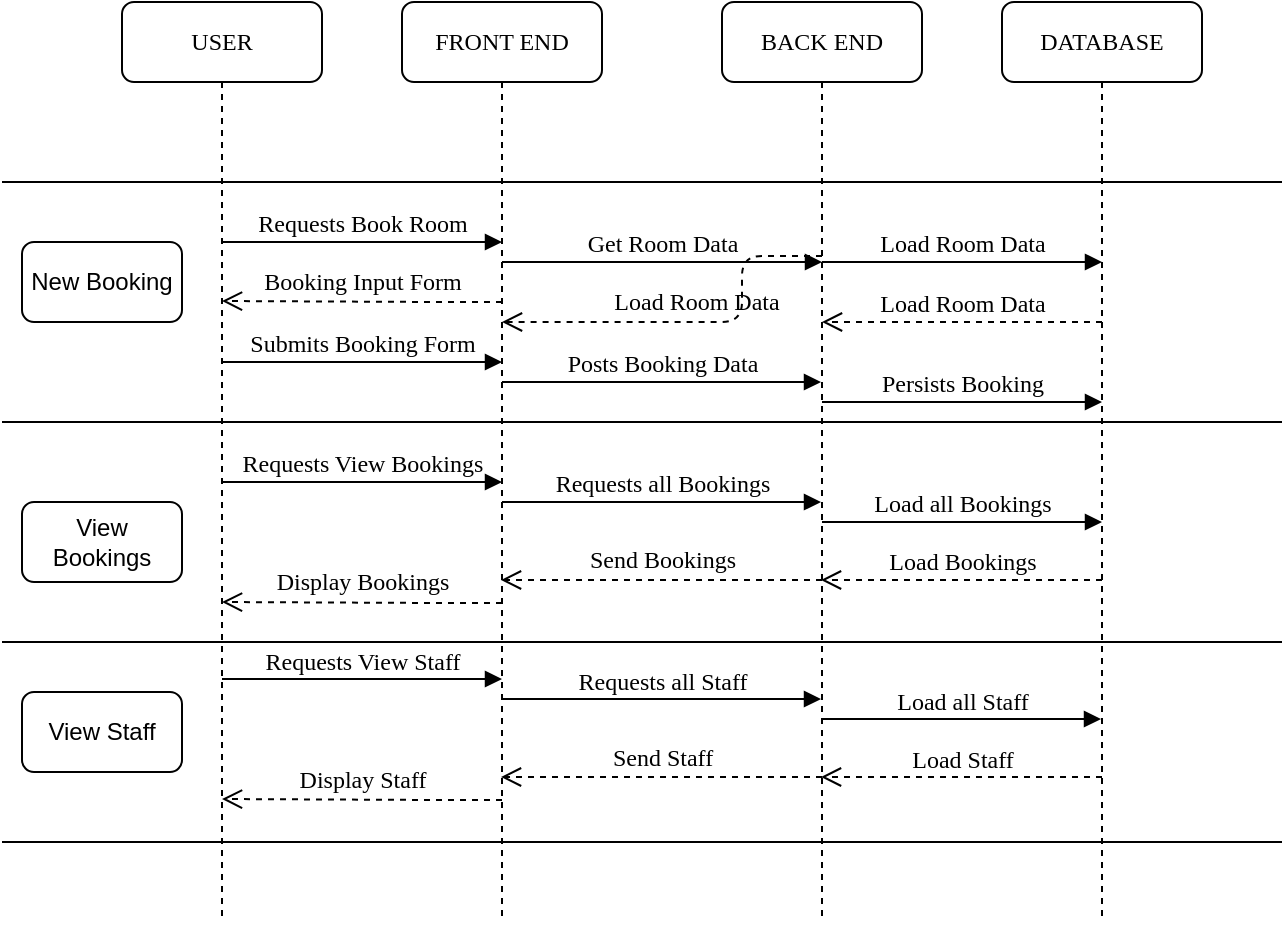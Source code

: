 <mxfile version="10.6.5" type="device"><diagram name="Page-1" id="13e1069c-82ec-6db2-03f1-153e76fe0fe0"><mxGraphModel dx="998" dy="493" grid="1" gridSize="10" guides="1" tooltips="1" connect="1" arrows="1" fold="1" page="1" pageScale="1" pageWidth="1100" pageHeight="850" background="#ffffff" math="0" shadow="0"><root><mxCell id="0"/><mxCell id="1" parent="0"/><mxCell id="7baba1c4bc27f4b0-2" value="FRONT END" style="shape=umlLifeline;perimeter=lifelinePerimeter;whiteSpace=wrap;html=1;container=1;collapsible=0;recursiveResize=0;outlineConnect=0;rounded=1;shadow=0;comic=0;labelBackgroundColor=none;strokeColor=#000000;strokeWidth=1;fillColor=#FFFFFF;fontFamily=Verdana;fontSize=12;fontColor=#000000;align=center;" parent="1" vertex="1"><mxGeometry x="240" y="80" width="100" height="460" as="geometry"/></mxCell><mxCell id="7baba1c4bc27f4b0-3" value="BACK END" style="shape=umlLifeline;perimeter=lifelinePerimeter;whiteSpace=wrap;html=1;container=1;collapsible=0;recursiveResize=0;outlineConnect=0;rounded=1;shadow=0;comic=0;labelBackgroundColor=none;strokeColor=#000000;strokeWidth=1;fillColor=#FFFFFF;fontFamily=Verdana;fontSize=12;fontColor=#000000;align=center;" parent="1" vertex="1"><mxGeometry x="400" y="80" width="100" height="460" as="geometry"/></mxCell><mxCell id="7baba1c4bc27f4b0-4" value="DATABASE" style="shape=umlLifeline;perimeter=lifelinePerimeter;whiteSpace=wrap;html=1;container=1;collapsible=0;recursiveResize=0;outlineConnect=0;rounded=1;shadow=0;comic=0;labelBackgroundColor=none;strokeColor=#000000;strokeWidth=1;fillColor=#FFFFFF;fontFamily=Verdana;fontSize=12;fontColor=#000000;align=center;" parent="1" vertex="1"><mxGeometry x="540" y="80" width="100" height="460" as="geometry"/></mxCell><mxCell id="7baba1c4bc27f4b0-8" value="USER" style="shape=umlLifeline;perimeter=lifelinePerimeter;whiteSpace=wrap;html=1;container=1;collapsible=0;recursiveResize=0;outlineConnect=0;rounded=1;shadow=0;comic=0;labelBackgroundColor=none;strokeColor=#000000;strokeWidth=1;fillColor=#FFFFFF;fontFamily=Verdana;fontSize=12;fontColor=#000000;align=center;" parent="1" vertex="1"><mxGeometry x="100" y="80" width="100" height="460" as="geometry"/></mxCell><mxCell id="7baba1c4bc27f4b0-14" value="Requests Book Room" style="html=1;verticalAlign=bottom;endArrow=block;entryX=0;entryY=0;labelBackgroundColor=none;fontFamily=Verdana;fontSize=12;edgeStyle=elbowEdgeStyle;elbow=horizontal;" parent="1" edge="1"><mxGeometry relative="1" as="geometry"><mxPoint x="150" y="200" as="sourcePoint"/><mxPoint x="290" y="200" as="targetPoint"/></mxGeometry></mxCell><mxCell id="WWeQgskQbLelLNvKpq0X-1" value="Load Room Data" style="html=1;verticalAlign=bottom;endArrow=open;dashed=1;endSize=8;labelBackgroundColor=none;fontFamily=Verdana;fontSize=12;edgeStyle=elbowEdgeStyle;elbow=vertical;" edge="1" parent="1" target="7baba1c4bc27f4b0-3"><mxGeometry relative="1" as="geometry"><mxPoint x="480" y="240" as="targetPoint"/><Array as="points"><mxPoint x="530" y="240"/><mxPoint x="565" y="150"/></Array><mxPoint x="590" y="240" as="sourcePoint"/></mxGeometry></mxCell><mxCell id="WWeQgskQbLelLNvKpq0X-2" value="Load Room Data" style="html=1;verticalAlign=bottom;endArrow=open;dashed=1;endSize=8;labelBackgroundColor=none;fontFamily=Verdana;fontSize=12;edgeStyle=elbowEdgeStyle;elbow=horizontal;exitX=0.5;exitY=0.276;exitDx=0;exitDy=0;exitPerimeter=0;" edge="1" parent="1" source="7baba1c4bc27f4b0-3" target="7baba1c4bc27f4b0-2"><mxGeometry y="-1" relative="1" as="geometry"><mxPoint x="320" y="150" as="targetPoint"/><Array as="points"><mxPoint x="410" y="240"/><mxPoint x="425" y="150"/></Array><mxPoint x="450" y="149" as="sourcePoint"/><mxPoint as="offset"/></mxGeometry></mxCell><mxCell id="WWeQgskQbLelLNvKpq0X-4" value="Booking Input Form" style="html=1;verticalAlign=bottom;endArrow=open;dashed=1;endSize=8;labelBackgroundColor=none;fontFamily=Verdana;fontSize=12;edgeStyle=elbowEdgeStyle;elbow=horizontal;entryX=0.5;entryY=0.119;entryDx=0;entryDy=0;entryPerimeter=0;" edge="1" parent="1"><mxGeometry y="-1" relative="1" as="geometry"><mxPoint x="150" y="229.5" as="targetPoint"/><Array as="points"><mxPoint x="255" y="230.5"/><mxPoint x="285" y="230.5"/></Array><mxPoint x="290" y="230" as="sourcePoint"/><mxPoint as="offset"/></mxGeometry></mxCell><mxCell id="WWeQgskQbLelLNvKpq0X-5" value="Submits Booking Form" style="html=1;verticalAlign=bottom;endArrow=block;entryX=0;entryY=0;labelBackgroundColor=none;fontFamily=Verdana;fontSize=12;edgeStyle=elbowEdgeStyle;elbow=horizontal;" edge="1" parent="1"><mxGeometry relative="1" as="geometry"><mxPoint x="150" y="260" as="sourcePoint"/><mxPoint x="290" y="260" as="targetPoint"/></mxGeometry></mxCell><mxCell id="WWeQgskQbLelLNvKpq0X-7" value="Posts Booking Data" style="html=1;verticalAlign=bottom;endArrow=block;labelBackgroundColor=none;fontFamily=Verdana;fontSize=12;edgeStyle=elbowEdgeStyle;elbow=vertical;" edge="1" parent="1" source="7baba1c4bc27f4b0-2" target="7baba1c4bc27f4b0-3"><mxGeometry relative="1" as="geometry"><mxPoint x="310" y="280" as="sourcePoint"/><mxPoint x="450" y="280" as="targetPoint"/><Array as="points"><mxPoint x="370" y="270"/><mxPoint x="410" y="290"/></Array></mxGeometry></mxCell><mxCell id="WWeQgskQbLelLNvKpq0X-8" value="Persists Booking" style="html=1;verticalAlign=bottom;endArrow=block;labelBackgroundColor=none;fontFamily=Verdana;fontSize=12;edgeStyle=elbowEdgeStyle;elbow=horizontal;" edge="1" parent="1"><mxGeometry relative="1" as="geometry"><mxPoint x="450" y="280" as="sourcePoint"/><mxPoint x="590" y="280" as="targetPoint"/><Array as="points"><mxPoint x="530.5" y="280"/><mxPoint x="570.5" y="300"/></Array></mxGeometry></mxCell><mxCell id="WWeQgskQbLelLNvKpq0X-9" value="Requests View Bookings" style="html=1;verticalAlign=bottom;endArrow=block;entryX=0;entryY=0;labelBackgroundColor=none;fontFamily=Verdana;fontSize=12;edgeStyle=elbowEdgeStyle;elbow=horizontal;" edge="1" parent="1"><mxGeometry relative="1" as="geometry"><mxPoint x="150" y="320" as="sourcePoint"/><mxPoint x="290" y="320" as="targetPoint"/></mxGeometry></mxCell><mxCell id="WWeQgskQbLelLNvKpq0X-10" value="Requests all Bookings" style="html=1;verticalAlign=bottom;endArrow=block;labelBackgroundColor=none;fontFamily=Verdana;fontSize=12;edgeStyle=elbowEdgeStyle;elbow=horizontal;" edge="1" parent="1" source="7baba1c4bc27f4b0-2" target="7baba1c4bc27f4b0-3"><mxGeometry relative="1" as="geometry"><mxPoint x="290" y="330" as="sourcePoint"/><mxPoint x="430" y="330" as="targetPoint"/><Array as="points"><mxPoint x="360" y="330"/></Array></mxGeometry></mxCell><mxCell id="WWeQgskQbLelLNvKpq0X-11" value="Load all Bookings" style="html=1;verticalAlign=bottom;endArrow=block;entryX=0;entryY=0;labelBackgroundColor=none;fontFamily=Verdana;fontSize=12;edgeStyle=elbowEdgeStyle;elbow=vertical;" edge="1" parent="1"><mxGeometry relative="1" as="geometry"><mxPoint x="450" y="340" as="sourcePoint"/><mxPoint x="590" y="340" as="targetPoint"/></mxGeometry></mxCell><mxCell id="WWeQgskQbLelLNvKpq0X-12" value="Load Bookings" style="html=1;verticalAlign=bottom;endArrow=open;dashed=1;endSize=8;labelBackgroundColor=none;fontFamily=Verdana;fontSize=12;edgeStyle=elbowEdgeStyle;elbow=vertical;" edge="1" parent="1"><mxGeometry relative="1" as="geometry"><mxPoint x="449.5" y="369" as="targetPoint"/><Array as="points"><mxPoint x="530" y="369"/><mxPoint x="565" y="279"/></Array><mxPoint x="590" y="369" as="sourcePoint"/></mxGeometry></mxCell><mxCell id="WWeQgskQbLelLNvKpq0X-13" value="Send Bookings" style="html=1;verticalAlign=bottom;endArrow=open;dashed=1;endSize=8;labelBackgroundColor=none;fontFamily=Verdana;fontSize=12;edgeStyle=elbowEdgeStyle;elbow=horizontal;exitX=0.5;exitY=0.276;exitDx=0;exitDy=0;exitPerimeter=0;" edge="1" parent="1"><mxGeometry y="-1" relative="1" as="geometry"><mxPoint x="289.5" y="369" as="targetPoint"/><Array as="points"><mxPoint x="410" y="369"/><mxPoint x="425" y="279"/></Array><mxPoint x="450" y="369" as="sourcePoint"/><mxPoint as="offset"/></mxGeometry></mxCell><mxCell id="WWeQgskQbLelLNvKpq0X-14" value="Display Bookings" style="html=1;verticalAlign=bottom;endArrow=open;dashed=1;endSize=8;labelBackgroundColor=none;fontFamily=Verdana;fontSize=12;edgeStyle=elbowEdgeStyle;elbow=horizontal;entryX=0.5;entryY=0.119;entryDx=0;entryDy=0;entryPerimeter=0;" edge="1" parent="1"><mxGeometry y="-1" relative="1" as="geometry"><mxPoint x="150" y="380" as="targetPoint"/><Array as="points"><mxPoint x="255" y="401.5"/><mxPoint x="285" y="381"/></Array><mxPoint x="290" y="380.5" as="sourcePoint"/><mxPoint as="offset"/></mxGeometry></mxCell><mxCell id="WWeQgskQbLelLNvKpq0X-15" value="Get Room Data" style="html=1;verticalAlign=bottom;endArrow=block;labelBackgroundColor=none;fontFamily=Verdana;fontSize=12;edgeStyle=elbowEdgeStyle;elbow=horizontal;" edge="1" parent="1"><mxGeometry relative="1" as="geometry"><mxPoint x="290" y="210" as="sourcePoint"/><mxPoint x="450" y="210" as="targetPoint"/><Array as="points"><mxPoint x="370.5" y="210"/><mxPoint x="410.5" y="230"/></Array></mxGeometry></mxCell><mxCell id="WWeQgskQbLelLNvKpq0X-16" value="Load Room Data" style="html=1;verticalAlign=bottom;endArrow=block;labelBackgroundColor=none;fontFamily=Verdana;fontSize=12;edgeStyle=elbowEdgeStyle;elbow=horizontal;" edge="1" parent="1"><mxGeometry relative="1" as="geometry"><mxPoint x="450" y="210" as="sourcePoint"/><mxPoint x="590" y="210" as="targetPoint"/><Array as="points"><mxPoint x="530.5" y="210"/><mxPoint x="570.5" y="230"/></Array></mxGeometry></mxCell><mxCell id="WWeQgskQbLelLNvKpq0X-17" value="" style="endArrow=none;html=1;" edge="1" parent="1"><mxGeometry width="50" height="50" relative="1" as="geometry"><mxPoint x="40" y="290" as="sourcePoint"/><mxPoint x="680" y="290" as="targetPoint"/></mxGeometry></mxCell><mxCell id="WWeQgskQbLelLNvKpq0X-18" value="" style="endArrow=none;html=1;" edge="1" parent="1"><mxGeometry width="50" height="50" relative="1" as="geometry"><mxPoint x="40" y="170" as="sourcePoint"/><mxPoint x="680" y="170" as="targetPoint"/></mxGeometry></mxCell><mxCell id="WWeQgskQbLelLNvKpq0X-19" value="" style="endArrow=none;html=1;" edge="1" parent="1"><mxGeometry width="50" height="50" relative="1" as="geometry"><mxPoint x="40" y="400" as="sourcePoint"/><mxPoint x="680" y="400" as="targetPoint"/></mxGeometry></mxCell><mxCell id="WWeQgskQbLelLNvKpq0X-20" value="New Booking" style="rounded=1;whiteSpace=wrap;html=1;" vertex="1" parent="1"><mxGeometry x="50" y="200" width="80" height="40" as="geometry"/></mxCell><mxCell id="WWeQgskQbLelLNvKpq0X-21" value="View Bookings" style="rounded=1;whiteSpace=wrap;html=1;" vertex="1" parent="1"><mxGeometry x="50" y="330" width="80" height="40" as="geometry"/></mxCell><mxCell id="WWeQgskQbLelLNvKpq0X-22" value="View Staff" style="rounded=1;whiteSpace=wrap;html=1;" vertex="1" parent="1"><mxGeometry x="50" y="425" width="80" height="40" as="geometry"/></mxCell><mxCell id="WWeQgskQbLelLNvKpq0X-23" value="Requests View Staff" style="html=1;verticalAlign=bottom;endArrow=block;entryX=0;entryY=0;labelBackgroundColor=none;fontFamily=Verdana;fontSize=12;edgeStyle=elbowEdgeStyle;elbow=horizontal;" edge="1" parent="1"><mxGeometry relative="1" as="geometry"><mxPoint x="150" y="418.5" as="sourcePoint"/><mxPoint x="290" y="418.5" as="targetPoint"/></mxGeometry></mxCell><mxCell id="WWeQgskQbLelLNvKpq0X-24" value="Requests all Staff" style="html=1;verticalAlign=bottom;endArrow=block;labelBackgroundColor=none;fontFamily=Verdana;fontSize=12;edgeStyle=elbowEdgeStyle;elbow=horizontal;" edge="1" parent="1"><mxGeometry relative="1" as="geometry"><mxPoint x="289.5" y="428.5" as="sourcePoint"/><mxPoint x="449.5" y="428.5" as="targetPoint"/><Array as="points"><mxPoint x="360" y="428.5"/></Array></mxGeometry></mxCell><mxCell id="WWeQgskQbLelLNvKpq0X-25" value="Load all Staff" style="html=1;verticalAlign=bottom;endArrow=block;labelBackgroundColor=none;fontFamily=Verdana;fontSize=12;edgeStyle=elbowEdgeStyle;elbow=vertical;" edge="1" parent="1" target="7baba1c4bc27f4b0-4"><mxGeometry relative="1" as="geometry"><mxPoint x="450" y="438.5" as="sourcePoint"/><mxPoint x="570" y="439" as="targetPoint"/></mxGeometry></mxCell><mxCell id="WWeQgskQbLelLNvKpq0X-26" value="Load Staff" style="html=1;verticalAlign=bottom;endArrow=open;dashed=1;endSize=8;labelBackgroundColor=none;fontFamily=Verdana;fontSize=12;edgeStyle=elbowEdgeStyle;elbow=vertical;" edge="1" parent="1"><mxGeometry relative="1" as="geometry"><mxPoint x="449.5" y="467.5" as="targetPoint"/><Array as="points"><mxPoint x="530" y="467.5"/><mxPoint x="565" y="377.5"/></Array><mxPoint x="590" y="467.5" as="sourcePoint"/></mxGeometry></mxCell><mxCell id="WWeQgskQbLelLNvKpq0X-27" value="Send Staff" style="html=1;verticalAlign=bottom;endArrow=open;dashed=1;endSize=8;labelBackgroundColor=none;fontFamily=Verdana;fontSize=12;edgeStyle=elbowEdgeStyle;elbow=horizontal;exitX=0.5;exitY=0.276;exitDx=0;exitDy=0;exitPerimeter=0;" edge="1" parent="1"><mxGeometry y="-1" relative="1" as="geometry"><mxPoint x="289.5" y="467.5" as="targetPoint"/><Array as="points"><mxPoint x="410" y="467.5"/><mxPoint x="425" y="377.5"/></Array><mxPoint x="450" y="467.5" as="sourcePoint"/><mxPoint as="offset"/></mxGeometry></mxCell><mxCell id="WWeQgskQbLelLNvKpq0X-28" value="Display Staff" style="html=1;verticalAlign=bottom;endArrow=open;dashed=1;endSize=8;labelBackgroundColor=none;fontFamily=Verdana;fontSize=12;edgeStyle=elbowEdgeStyle;elbow=horizontal;entryX=0.5;entryY=0.119;entryDx=0;entryDy=0;entryPerimeter=0;" edge="1" parent="1"><mxGeometry y="-1" relative="1" as="geometry"><mxPoint x="150" y="478.5" as="targetPoint"/><Array as="points"><mxPoint x="255" y="500"/><mxPoint x="285" y="479.5"/></Array><mxPoint x="290" y="479" as="sourcePoint"/><mxPoint as="offset"/></mxGeometry></mxCell><mxCell id="WWeQgskQbLelLNvKpq0X-29" value="" style="endArrow=none;html=1;" edge="1" parent="1"><mxGeometry width="50" height="50" relative="1" as="geometry"><mxPoint x="40" y="500" as="sourcePoint"/><mxPoint x="680" y="500" as="targetPoint"/></mxGeometry></mxCell></root></mxGraphModel></diagram></mxfile>
